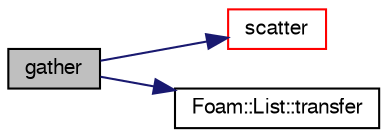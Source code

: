 digraph "gather"
{
  bgcolor="transparent";
  edge [fontname="FreeSans",fontsize="10",labelfontname="FreeSans",labelfontsize="10"];
  node [fontname="FreeSans",fontsize="10",shape=record];
  rankdir="LR";
  Node551 [label="gather",height=0.2,width=0.4,color="black", fillcolor="grey75", style="filled", fontcolor="black"];
  Node551 -> Node552 [color="midnightblue",fontsize="10",style="solid",fontname="FreeSans"];
  Node552 [label="scatter",height=0.2,width=0.4,color="red",URL="$a27330.html#a2e964657608ecbc2154a0e8e2e28b815",tooltip="Distribute data in processor order. Requires fld to be sized! "];
  Node551 -> Node606 [color="midnightblue",fontsize="10",style="solid",fontname="FreeSans"];
  Node606 [label="Foam::List::transfer",height=0.2,width=0.4,color="black",URL="$a25694.html#a25ad1d2084d16b234b0cf91c07e832c0",tooltip="Transfer the contents of the argument List into this list. "];
}
